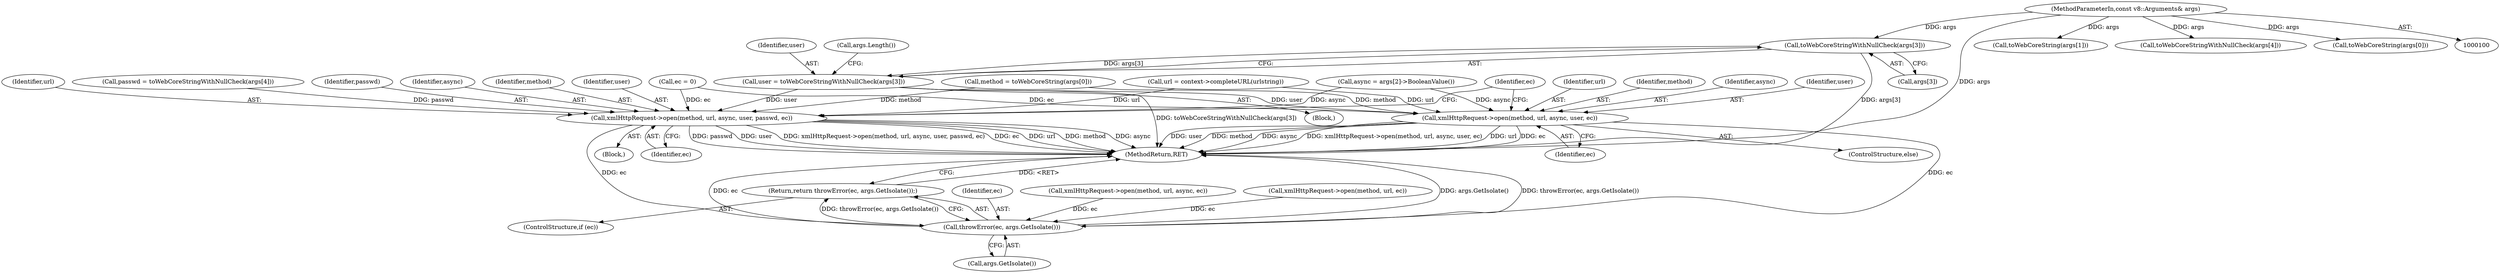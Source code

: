 digraph "0_Chrome_e9372a1bfd3588a80fcf49aa07321f0971dd6091_69@array" {
"1000169" [label="(Call,toWebCoreStringWithNullCheck(args[3]))"];
"1000101" [label="(MethodParameterIn,const v8::Arguments& args)"];
"1000167" [label="(Call,user = toWebCoreStringWithNullCheck(args[3]))"];
"1000188" [label="(Call,xmlHttpRequest->open(method, url, async, user, passwd, ec))"];
"1000216" [label="(Call,throwError(ec, args.GetIsolate()))"];
"1000215" [label="(Return,return throwError(ec, args.GetIsolate());)"];
"1000196" [label="(Call,xmlHttpRequest->open(method, url, async, user, ec))"];
"1000217" [label="(Identifier,ec)"];
"1000198" [label="(Identifier,url)"];
"1000197" [label="(Identifier,method)"];
"1000146" [label="(Call,ec = 0)"];
"1000191" [label="(Identifier,async)"];
"1000215" [label="(Return,return throwError(ec, args.GetIsolate());)"];
"1000201" [label="(Identifier,ec)"];
"1000127" [label="(Call,toWebCoreString(args[1]))"];
"1000155" [label="(Call,async = args[2]->BooleanValue())"];
"1000213" [label="(ControlStructure,if (ec))"];
"1000176" [label="(Call,args.Length())"];
"1000194" [label="(Identifier,ec)"];
"1000199" [label="(Identifier,async)"];
"1000169" [label="(Call,toWebCoreStringWithNullCheck(args[3]))"];
"1000189" [label="(Identifier,method)"];
"1000214" [label="(Identifier,ec)"];
"1000203" [label="(Call,xmlHttpRequest->open(method, url, async, ec))"];
"1000216" [label="(Call,throwError(ec, args.GetIsolate()))"];
"1000209" [label="(Call,xmlHttpRequest->open(method, url, ec))"];
"1000192" [label="(Identifier,user)"];
"1000170" [label="(Call,args[3])"];
"1000165" [label="(Block,)"];
"1000168" [label="(Identifier,user)"];
"1000188" [label="(Call,xmlHttpRequest->open(method, url, async, user, passwd, ec))"];
"1000200" [label="(Identifier,user)"];
"1000167" [label="(Call,user = toWebCoreStringWithNullCheck(args[3]))"];
"1000196" [label="(Call,xmlHttpRequest->open(method, url, async, user, ec))"];
"1000184" [label="(Call,toWebCoreStringWithNullCheck(args[4]))"];
"1000190" [label="(Identifier,url)"];
"1000182" [label="(Call,passwd = toWebCoreStringWithNullCheck(args[4]))"];
"1000195" [label="(ControlStructure,else)"];
"1000141" [label="(Call,url = context->completeURL(urlstring))"];
"1000218" [label="(Call,args.GetIsolate())"];
"1000180" [label="(Block,)"];
"1000101" [label="(MethodParameterIn,const v8::Arguments& args)"];
"1000193" [label="(Identifier,passwd)"];
"1000221" [label="(MethodReturn,RET)"];
"1000120" [label="(Call,toWebCoreString(args[0]))"];
"1000118" [label="(Call,method = toWebCoreString(args[0]))"];
"1000169" -> "1000167"  [label="AST: "];
"1000169" -> "1000170"  [label="CFG: "];
"1000170" -> "1000169"  [label="AST: "];
"1000167" -> "1000169"  [label="CFG: "];
"1000169" -> "1000221"  [label="DDG: args[3]"];
"1000169" -> "1000167"  [label="DDG: args[3]"];
"1000101" -> "1000169"  [label="DDG: args"];
"1000101" -> "1000100"  [label="AST: "];
"1000101" -> "1000221"  [label="DDG: args"];
"1000101" -> "1000120"  [label="DDG: args"];
"1000101" -> "1000127"  [label="DDG: args"];
"1000101" -> "1000184"  [label="DDG: args"];
"1000167" -> "1000165"  [label="AST: "];
"1000168" -> "1000167"  [label="AST: "];
"1000176" -> "1000167"  [label="CFG: "];
"1000167" -> "1000221"  [label="DDG: toWebCoreStringWithNullCheck(args[3])"];
"1000167" -> "1000188"  [label="DDG: user"];
"1000167" -> "1000196"  [label="DDG: user"];
"1000188" -> "1000180"  [label="AST: "];
"1000188" -> "1000194"  [label="CFG: "];
"1000189" -> "1000188"  [label="AST: "];
"1000190" -> "1000188"  [label="AST: "];
"1000191" -> "1000188"  [label="AST: "];
"1000192" -> "1000188"  [label="AST: "];
"1000193" -> "1000188"  [label="AST: "];
"1000194" -> "1000188"  [label="AST: "];
"1000214" -> "1000188"  [label="CFG: "];
"1000188" -> "1000221"  [label="DDG: xmlHttpRequest->open(method, url, async, user, passwd, ec)"];
"1000188" -> "1000221"  [label="DDG: ec"];
"1000188" -> "1000221"  [label="DDG: url"];
"1000188" -> "1000221"  [label="DDG: method"];
"1000188" -> "1000221"  [label="DDG: async"];
"1000188" -> "1000221"  [label="DDG: passwd"];
"1000188" -> "1000221"  [label="DDG: user"];
"1000118" -> "1000188"  [label="DDG: method"];
"1000141" -> "1000188"  [label="DDG: url"];
"1000155" -> "1000188"  [label="DDG: async"];
"1000182" -> "1000188"  [label="DDG: passwd"];
"1000146" -> "1000188"  [label="DDG: ec"];
"1000188" -> "1000216"  [label="DDG: ec"];
"1000216" -> "1000215"  [label="AST: "];
"1000216" -> "1000218"  [label="CFG: "];
"1000217" -> "1000216"  [label="AST: "];
"1000218" -> "1000216"  [label="AST: "];
"1000215" -> "1000216"  [label="CFG: "];
"1000216" -> "1000221"  [label="DDG: throwError(ec, args.GetIsolate())"];
"1000216" -> "1000221"  [label="DDG: ec"];
"1000216" -> "1000221"  [label="DDG: args.GetIsolate()"];
"1000216" -> "1000215"  [label="DDG: throwError(ec, args.GetIsolate())"];
"1000203" -> "1000216"  [label="DDG: ec"];
"1000209" -> "1000216"  [label="DDG: ec"];
"1000196" -> "1000216"  [label="DDG: ec"];
"1000215" -> "1000213"  [label="AST: "];
"1000221" -> "1000215"  [label="CFG: "];
"1000215" -> "1000221"  [label="DDG: <RET>"];
"1000196" -> "1000195"  [label="AST: "];
"1000196" -> "1000201"  [label="CFG: "];
"1000197" -> "1000196"  [label="AST: "];
"1000198" -> "1000196"  [label="AST: "];
"1000199" -> "1000196"  [label="AST: "];
"1000200" -> "1000196"  [label="AST: "];
"1000201" -> "1000196"  [label="AST: "];
"1000214" -> "1000196"  [label="CFG: "];
"1000196" -> "1000221"  [label="DDG: ec"];
"1000196" -> "1000221"  [label="DDG: user"];
"1000196" -> "1000221"  [label="DDG: method"];
"1000196" -> "1000221"  [label="DDG: async"];
"1000196" -> "1000221"  [label="DDG: xmlHttpRequest->open(method, url, async, user, ec)"];
"1000196" -> "1000221"  [label="DDG: url"];
"1000118" -> "1000196"  [label="DDG: method"];
"1000141" -> "1000196"  [label="DDG: url"];
"1000155" -> "1000196"  [label="DDG: async"];
"1000146" -> "1000196"  [label="DDG: ec"];
}

